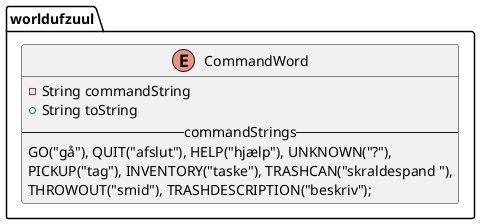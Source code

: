 @startuml
enum worldufzuul.CommandWord {
- String commandString
+ String toString
-- commandStrings --
GO("gå"), QUIT("afslut"), HELP("hjælp"), UNKNOWN("?"),
    PICKUP("tag"), INVENTORY("taske"), TRASHCAN("skraldespand "),
    THROWOUT("smid"), TRASHDESCRIPTION("beskriv");
}
@enduml